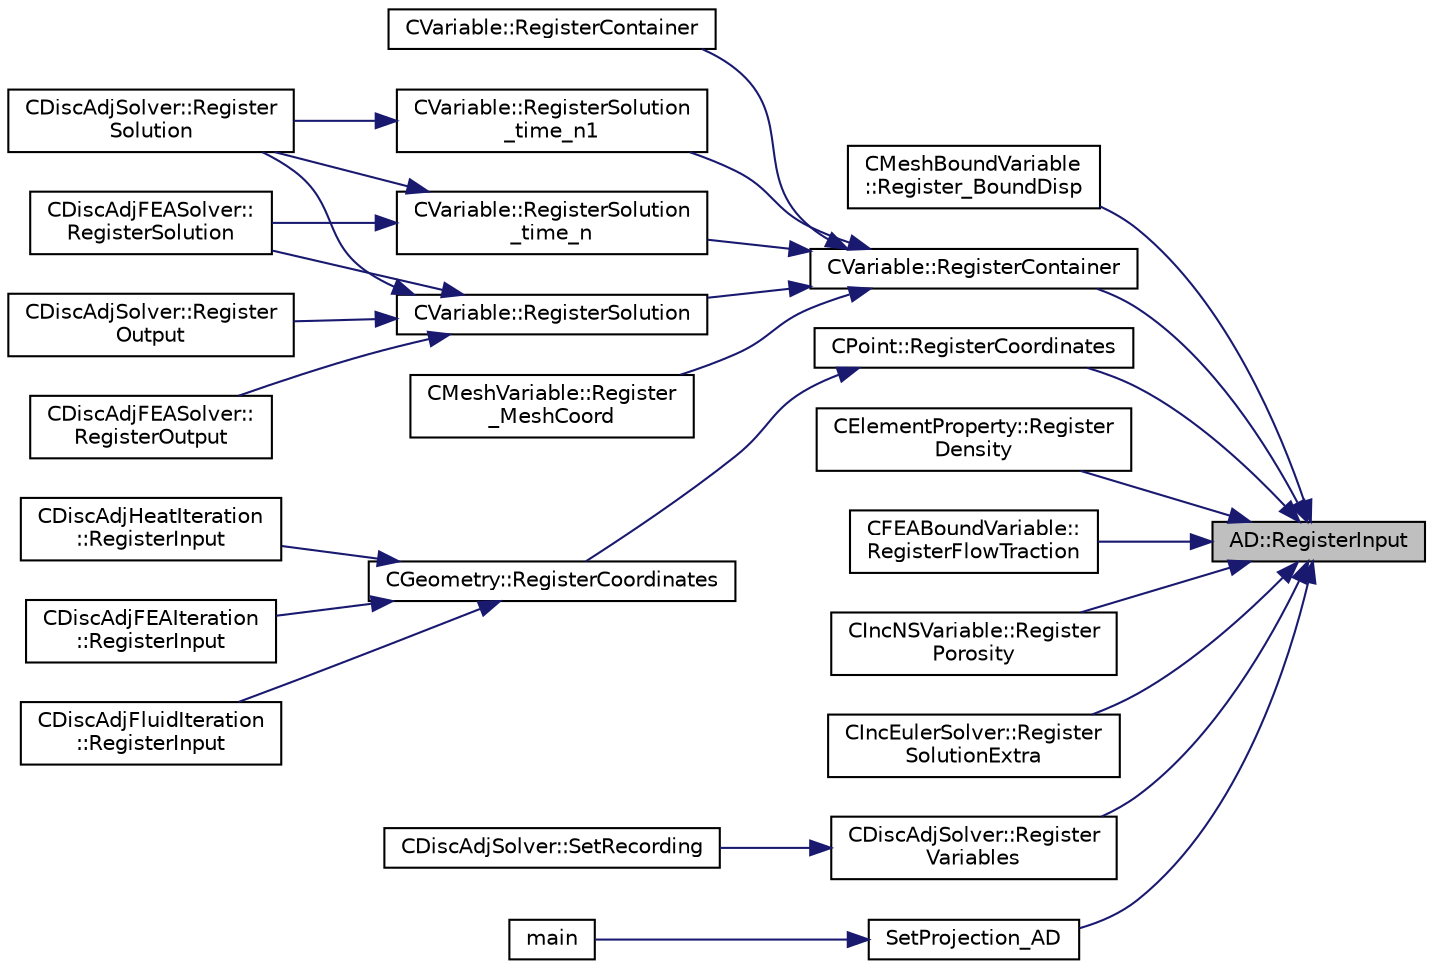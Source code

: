 digraph "AD::RegisterInput"
{
 // LATEX_PDF_SIZE
  edge [fontname="Helvetica",fontsize="10",labelfontname="Helvetica",labelfontsize="10"];
  node [fontname="Helvetica",fontsize="10",shape=record];
  rankdir="RL";
  Node1 [label="AD::RegisterInput",height=0.2,width=0.4,color="black", fillcolor="grey75", style="filled", fontcolor="black",tooltip="Registers the variable as an input and saves internal data (indices). I.e. as a leaf of the computati..."];
  Node1 -> Node2 [dir="back",color="midnightblue",fontsize="10",style="solid",fontname="Helvetica"];
  Node2 [label="CMeshBoundVariable\l::Register_BoundDisp",height=0.2,width=0.4,color="black", fillcolor="white", style="filled",URL="$classCMeshBoundVariable.html#afc63f4aa6043645ccbe003d95c5ec9ae",tooltip="Register the boundary displacements of the mesh."];
  Node1 -> Node3 [dir="back",color="midnightblue",fontsize="10",style="solid",fontname="Helvetica"];
  Node3 [label="CVariable::RegisterContainer",height=0.2,width=0.4,color="black", fillcolor="white", style="filled",URL="$classCVariable.html#af1541ca69d90ce4edb06d587b3295504",tooltip=" "];
  Node3 -> Node4 [dir="back",color="midnightblue",fontsize="10",style="solid",fontname="Helvetica"];
  Node4 [label="CMeshVariable::Register\l_MeshCoord",height=0.2,width=0.4,color="black", fillcolor="white", style="filled",URL="$classCMeshVariable.html#a320fadcc929e02dbd68af9496766cfb9",tooltip="Register the reference coordinates of the mesh."];
  Node3 -> Node5 [dir="back",color="midnightblue",fontsize="10",style="solid",fontname="Helvetica"];
  Node5 [label="CVariable::RegisterContainer",height=0.2,width=0.4,color="black", fillcolor="white", style="filled",URL="$classCVariable.html#ae468aa2df3c76d3d5233986d377685da",tooltip=" "];
  Node3 -> Node6 [dir="back",color="midnightblue",fontsize="10",style="solid",fontname="Helvetica"];
  Node6 [label="CVariable::RegisterSolution",height=0.2,width=0.4,color="black", fillcolor="white", style="filled",URL="$classCVariable.html#ac7c3250fb186e2e086faac63fa5b3f64",tooltip="Register the variables in the solution array as input/output variable."];
  Node6 -> Node7 [dir="back",color="midnightblue",fontsize="10",style="solid",fontname="Helvetica"];
  Node7 [label="CDiscAdjSolver::Register\lOutput",height=0.2,width=0.4,color="black", fillcolor="white", style="filled",URL="$classCDiscAdjSolver.html#ab6592e845c8a040daa892707b0ac57d6",tooltip="Performs the preprocessing of the adjoint AD-based solver. Registers all necessary variables that are..."];
  Node6 -> Node8 [dir="back",color="midnightblue",fontsize="10",style="solid",fontname="Helvetica"];
  Node8 [label="CDiscAdjFEASolver::\lRegisterOutput",height=0.2,width=0.4,color="black", fillcolor="white", style="filled",URL="$classCDiscAdjFEASolver.html#a0491576fb4124a76ed2e33fcd30a36c4",tooltip="Performs the preprocessing of the adjoint AD-based solver. Registers all necessary variables that are..."];
  Node6 -> Node9 [dir="back",color="midnightblue",fontsize="10",style="solid",fontname="Helvetica"];
  Node9 [label="CDiscAdjSolver::Register\lSolution",height=0.2,width=0.4,color="black", fillcolor="white", style="filled",URL="$classCDiscAdjSolver.html#a00f168c587fac0143133047806825b72",tooltip="Performs the preprocessing of the adjoint AD-based solver. Registers all necessary variables on the t..."];
  Node6 -> Node10 [dir="back",color="midnightblue",fontsize="10",style="solid",fontname="Helvetica"];
  Node10 [label="CDiscAdjFEASolver::\lRegisterSolution",height=0.2,width=0.4,color="black", fillcolor="white", style="filled",URL="$classCDiscAdjFEASolver.html#a0303d2bff985ee50e087153a6f5d4b15",tooltip="Performs the preprocessing of the adjoint AD-based solver. Registers all necessary variables on the t..."];
  Node3 -> Node11 [dir="back",color="midnightblue",fontsize="10",style="solid",fontname="Helvetica"];
  Node11 [label="CVariable::RegisterSolution\l_time_n",height=0.2,width=0.4,color="black", fillcolor="white", style="filled",URL="$classCVariable.html#ac113d63fcfab8acd136a51fb7552b989",tooltip="Register the variables in the solution_time_n array as input/output variable."];
  Node11 -> Node9 [dir="back",color="midnightblue",fontsize="10",style="solid",fontname="Helvetica"];
  Node11 -> Node10 [dir="back",color="midnightblue",fontsize="10",style="solid",fontname="Helvetica"];
  Node3 -> Node12 [dir="back",color="midnightblue",fontsize="10",style="solid",fontname="Helvetica"];
  Node12 [label="CVariable::RegisterSolution\l_time_n1",height=0.2,width=0.4,color="black", fillcolor="white", style="filled",URL="$classCVariable.html#a1f67634b4f4b258b6ec0870e64850302",tooltip="Register the variables in the solution_time_n1 array as input/output variable."];
  Node12 -> Node9 [dir="back",color="midnightblue",fontsize="10",style="solid",fontname="Helvetica"];
  Node1 -> Node13 [dir="back",color="midnightblue",fontsize="10",style="solid",fontname="Helvetica"];
  Node13 [label="CPoint::RegisterCoordinates",height=0.2,width=0.4,color="black", fillcolor="white", style="filled",URL="$classCPoint.html#a9a9a2f4e628fc64d1f709fea60fc119e",tooltip="Register coordinates of a point."];
  Node13 -> Node14 [dir="back",color="midnightblue",fontsize="10",style="solid",fontname="Helvetica"];
  Node14 [label="CGeometry::RegisterCoordinates",height=0.2,width=0.4,color="black", fillcolor="white", style="filled",URL="$classCGeometry.html#aad0d4c3828290ab6efd1104dec410ed3",tooltip="Register the coordinates of the mesh nodes."];
  Node14 -> Node15 [dir="back",color="midnightblue",fontsize="10",style="solid",fontname="Helvetica"];
  Node15 [label="CDiscAdjHeatIteration\l::RegisterInput",height=0.2,width=0.4,color="black", fillcolor="white", style="filled",URL="$classCDiscAdjHeatIteration.html#a3f0f535b4f5971bfbcf30fe4e9f3321a",tooltip="Registers all output variables of the fluid iteration."];
  Node14 -> Node16 [dir="back",color="midnightblue",fontsize="10",style="solid",fontname="Helvetica"];
  Node16 [label="CDiscAdjFEAIteration\l::RegisterInput",height=0.2,width=0.4,color="black", fillcolor="white", style="filled",URL="$classCDiscAdjFEAIteration.html#a86b48ba622181ee0a5927239f2945d80",tooltip="Registers all input variables of the FEM iteration."];
  Node14 -> Node17 [dir="back",color="midnightblue",fontsize="10",style="solid",fontname="Helvetica"];
  Node17 [label="CDiscAdjFluidIteration\l::RegisterInput",height=0.2,width=0.4,color="black", fillcolor="white", style="filled",URL="$classCDiscAdjFluidIteration.html#a659f2632eed46de10f6a8757dfab755c",tooltip="Registers all output variables of the fluid iteration."];
  Node1 -> Node18 [dir="back",color="midnightblue",fontsize="10",style="solid",fontname="Helvetica"];
  Node18 [label="CElementProperty::Register\lDensity",height=0.2,width=0.4,color="black", fillcolor="white", style="filled",URL="$classCElementProperty.html#a2084619ac2fde2cc3d2d58df768bd620",tooltip="Register the Design density as an AD input variable."];
  Node1 -> Node19 [dir="back",color="midnightblue",fontsize="10",style="solid",fontname="Helvetica"];
  Node19 [label="CFEABoundVariable::\lRegisterFlowTraction",height=0.2,width=0.4,color="black", fillcolor="white", style="filled",URL="$classCFEABoundVariable.html#ae3eb76c27f1ca02ab743861216229c5b",tooltip="Register the flow tractions as input variable."];
  Node1 -> Node20 [dir="back",color="midnightblue",fontsize="10",style="solid",fontname="Helvetica"];
  Node20 [label="CIncNSVariable::Register\lPorosity",height=0.2,width=0.4,color="black", fillcolor="white", style="filled",URL="$classCIncNSVariable.html#a4957cc88b31a1604fe63d02e58701b71",tooltip="Get the adjoint values of the coordinates."];
  Node1 -> Node21 [dir="back",color="midnightblue",fontsize="10",style="solid",fontname="Helvetica"];
  Node21 [label="CIncEulerSolver::Register\lSolutionExtra",height=0.2,width=0.4,color="black", fillcolor="white", style="filled",URL="$classCIncEulerSolver.html#a16496250df5acb8f8c7685b98a92d544",tooltip="Register In- or Output."];
  Node1 -> Node22 [dir="back",color="midnightblue",fontsize="10",style="solid",fontname="Helvetica"];
  Node22 [label="CDiscAdjSolver::Register\lVariables",height=0.2,width=0.4,color="black", fillcolor="white", style="filled",URL="$classCDiscAdjSolver.html#a46669aa416ef9f487c65db54dfab03ee",tooltip="A virtual member."];
  Node22 -> Node23 [dir="back",color="midnightblue",fontsize="10",style="solid",fontname="Helvetica"];
  Node23 [label="CDiscAdjSolver::SetRecording",height=0.2,width=0.4,color="black", fillcolor="white", style="filled",URL="$classCDiscAdjSolver.html#a96dd62e6656d620a13859ecbc5ac963e",tooltip="Prepare the solver for a new recording."];
  Node1 -> Node24 [dir="back",color="midnightblue",fontsize="10",style="solid",fontname="Helvetica"];
  Node24 [label="SetProjection_AD",height=0.2,width=0.4,color="black", fillcolor="white", style="filled",URL="$SU2__DOT_8cpp.html#a3fceed882e8eb3d6796c8e8396af7d87",tooltip="Projection of the surface sensitivity using algorithmic differentiation (AD)."];
  Node24 -> Node25 [dir="back",color="midnightblue",fontsize="10",style="solid",fontname="Helvetica"];
  Node25 [label="main",height=0.2,width=0.4,color="black", fillcolor="white", style="filled",URL="$SU2__DOT_8cpp.html#a0ddf1224851353fc92bfbff6f499fa97",tooltip=" "];
}
